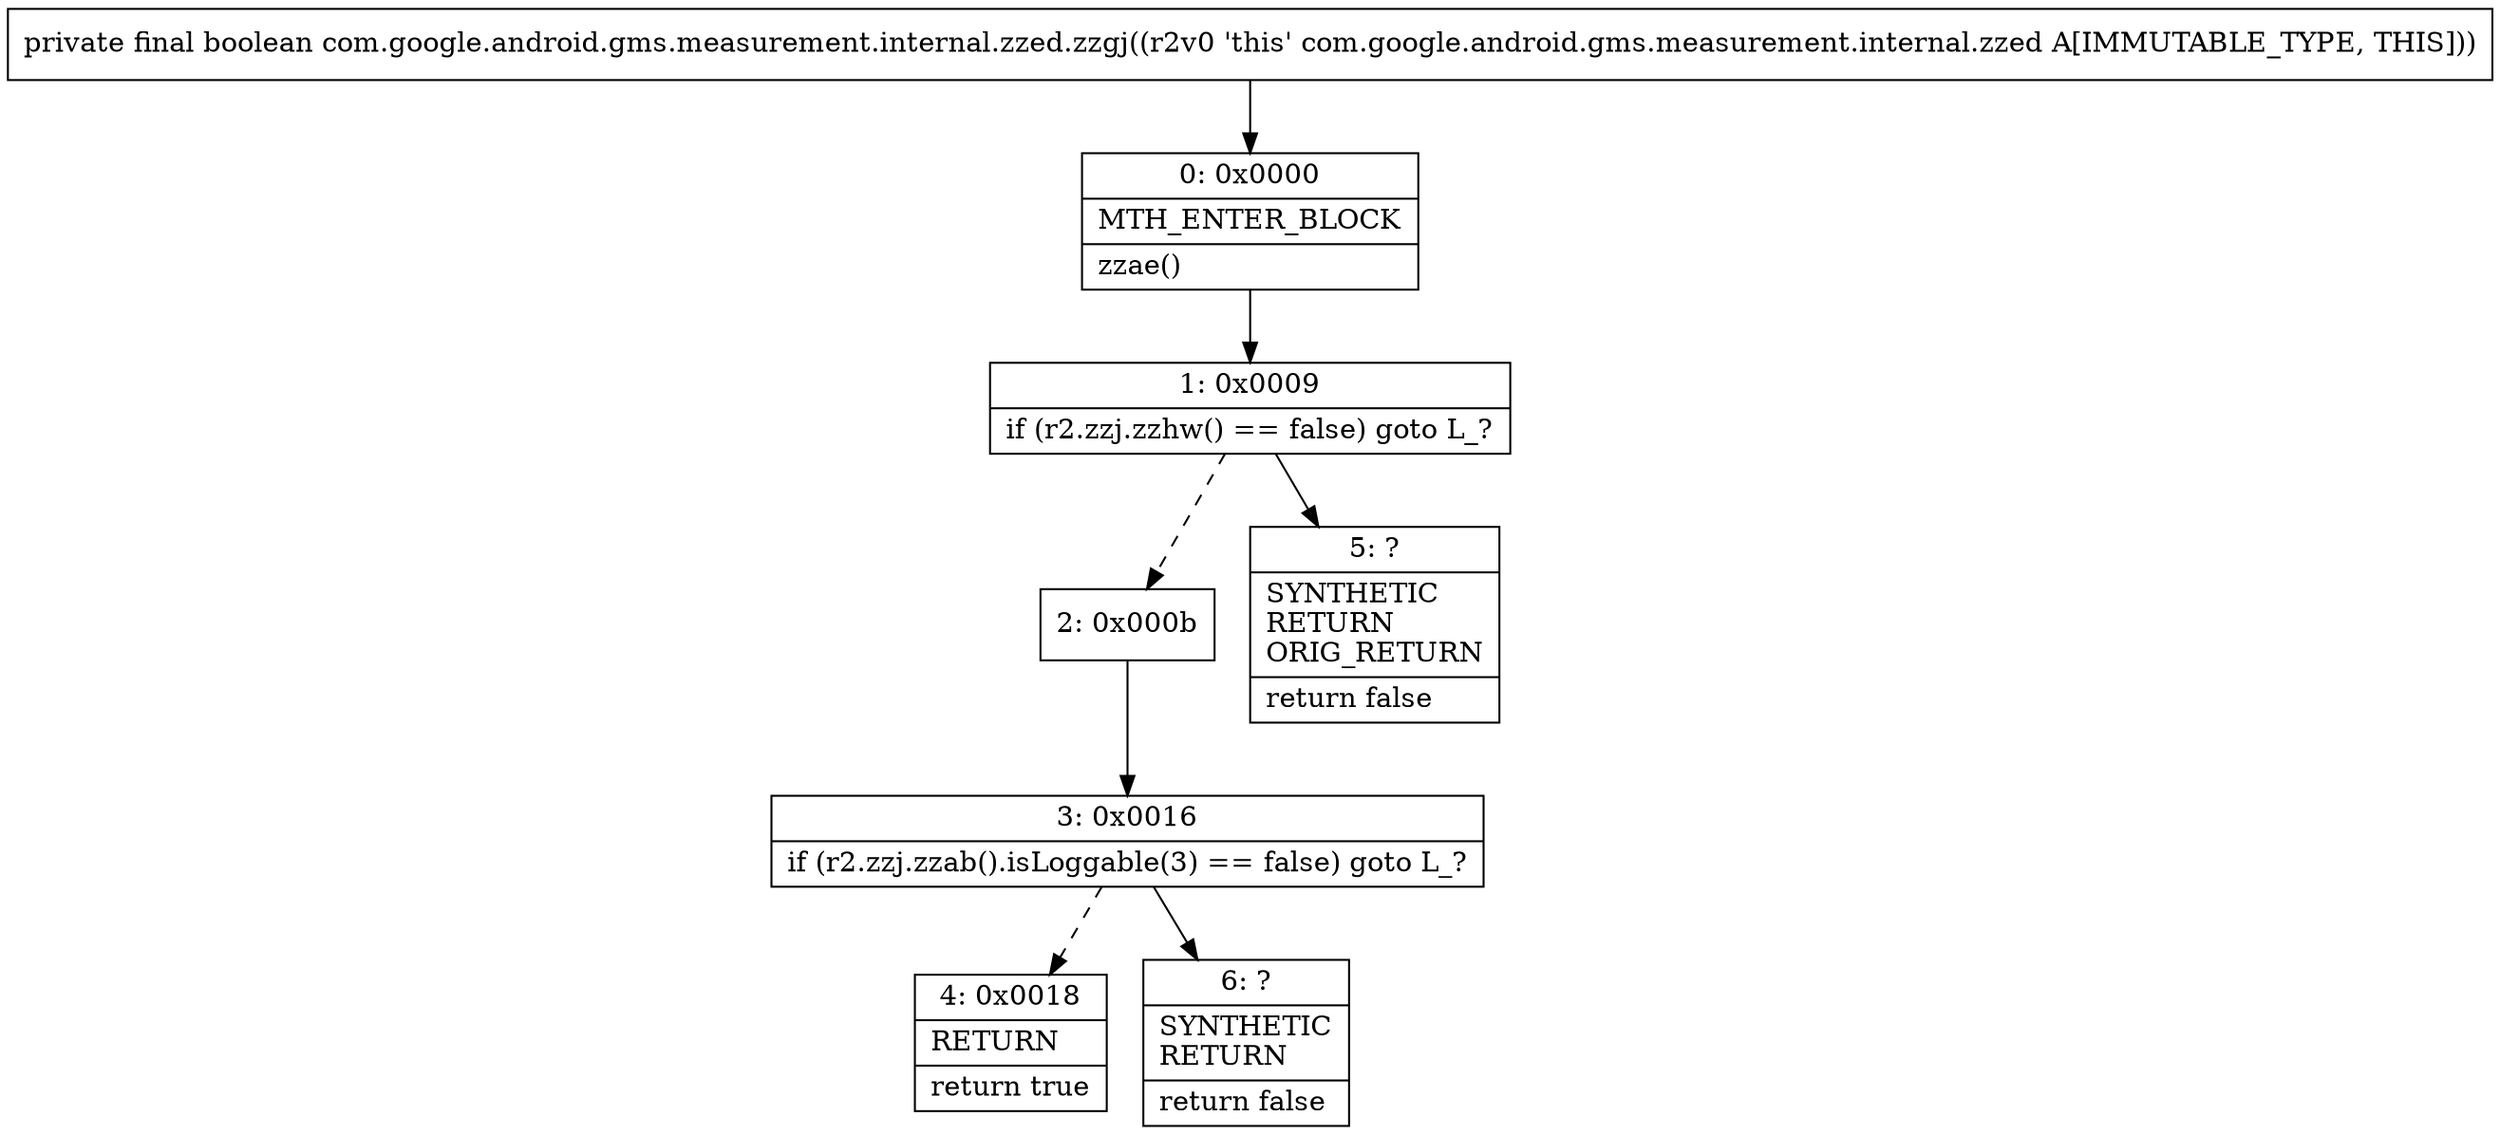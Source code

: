 digraph "CFG forcom.google.android.gms.measurement.internal.zzed.zzgj()Z" {
Node_0 [shape=record,label="{0\:\ 0x0000|MTH_ENTER_BLOCK\l|zzae()\l}"];
Node_1 [shape=record,label="{1\:\ 0x0009|if (r2.zzj.zzhw() == false) goto L_?\l}"];
Node_2 [shape=record,label="{2\:\ 0x000b}"];
Node_3 [shape=record,label="{3\:\ 0x0016|if (r2.zzj.zzab().isLoggable(3) == false) goto L_?\l}"];
Node_4 [shape=record,label="{4\:\ 0x0018|RETURN\l|return true\l}"];
Node_5 [shape=record,label="{5\:\ ?|SYNTHETIC\lRETURN\lORIG_RETURN\l|return false\l}"];
Node_6 [shape=record,label="{6\:\ ?|SYNTHETIC\lRETURN\l|return false\l}"];
MethodNode[shape=record,label="{private final boolean com.google.android.gms.measurement.internal.zzed.zzgj((r2v0 'this' com.google.android.gms.measurement.internal.zzed A[IMMUTABLE_TYPE, THIS])) }"];
MethodNode -> Node_0;
Node_0 -> Node_1;
Node_1 -> Node_2[style=dashed];
Node_1 -> Node_5;
Node_2 -> Node_3;
Node_3 -> Node_4[style=dashed];
Node_3 -> Node_6;
}

